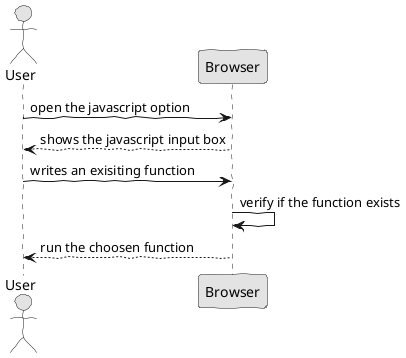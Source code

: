 @startuml  analysis2
skinparam handwritten true
skinparam monochrome true
skinparam packageStyle rect
skinparam defaultFontName FG Virgil
skinparam shadowing false

actor User

User -> Browser : open the javascript option
Browser --> User : shows the javascript input box
User -> Browser : writes an exisiting function
Browser -> Browser : verify if the function exists
Browser --> User: run the choosen function


@enduml